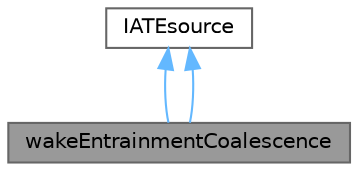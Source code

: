 digraph "wakeEntrainmentCoalescence"
{
 // LATEX_PDF_SIZE
  bgcolor="transparent";
  edge [fontname=Helvetica,fontsize=10,labelfontname=Helvetica,labelfontsize=10];
  node [fontname=Helvetica,fontsize=10,shape=box,height=0.2,width=0.4];
  Node1 [id="Node000001",label="wakeEntrainmentCoalescence",height=0.2,width=0.4,color="gray40", fillcolor="grey60", style="filled", fontcolor="black",tooltip="Bubble coalescence due to wake entrainment IATE source as defined in paper:"];
  Node2 -> Node1 [id="edge1_Node000001_Node000002",dir="back",color="steelblue1",style="solid",tooltip=" "];
  Node2 [id="Node000002",label="IATEsource",height=0.2,width=0.4,color="gray40", fillcolor="white", style="filled",URL="$classFoam_1_1diameterModels_1_1IATEsource.html",tooltip="IATE (Interfacial Area Transport Equation) bubble diameter model run-time selectable sources."];
  Node2 -> Node1 [id="edge2_Node000001_Node000002",dir="back",color="steelblue1",style="solid",tooltip=" "];
}

